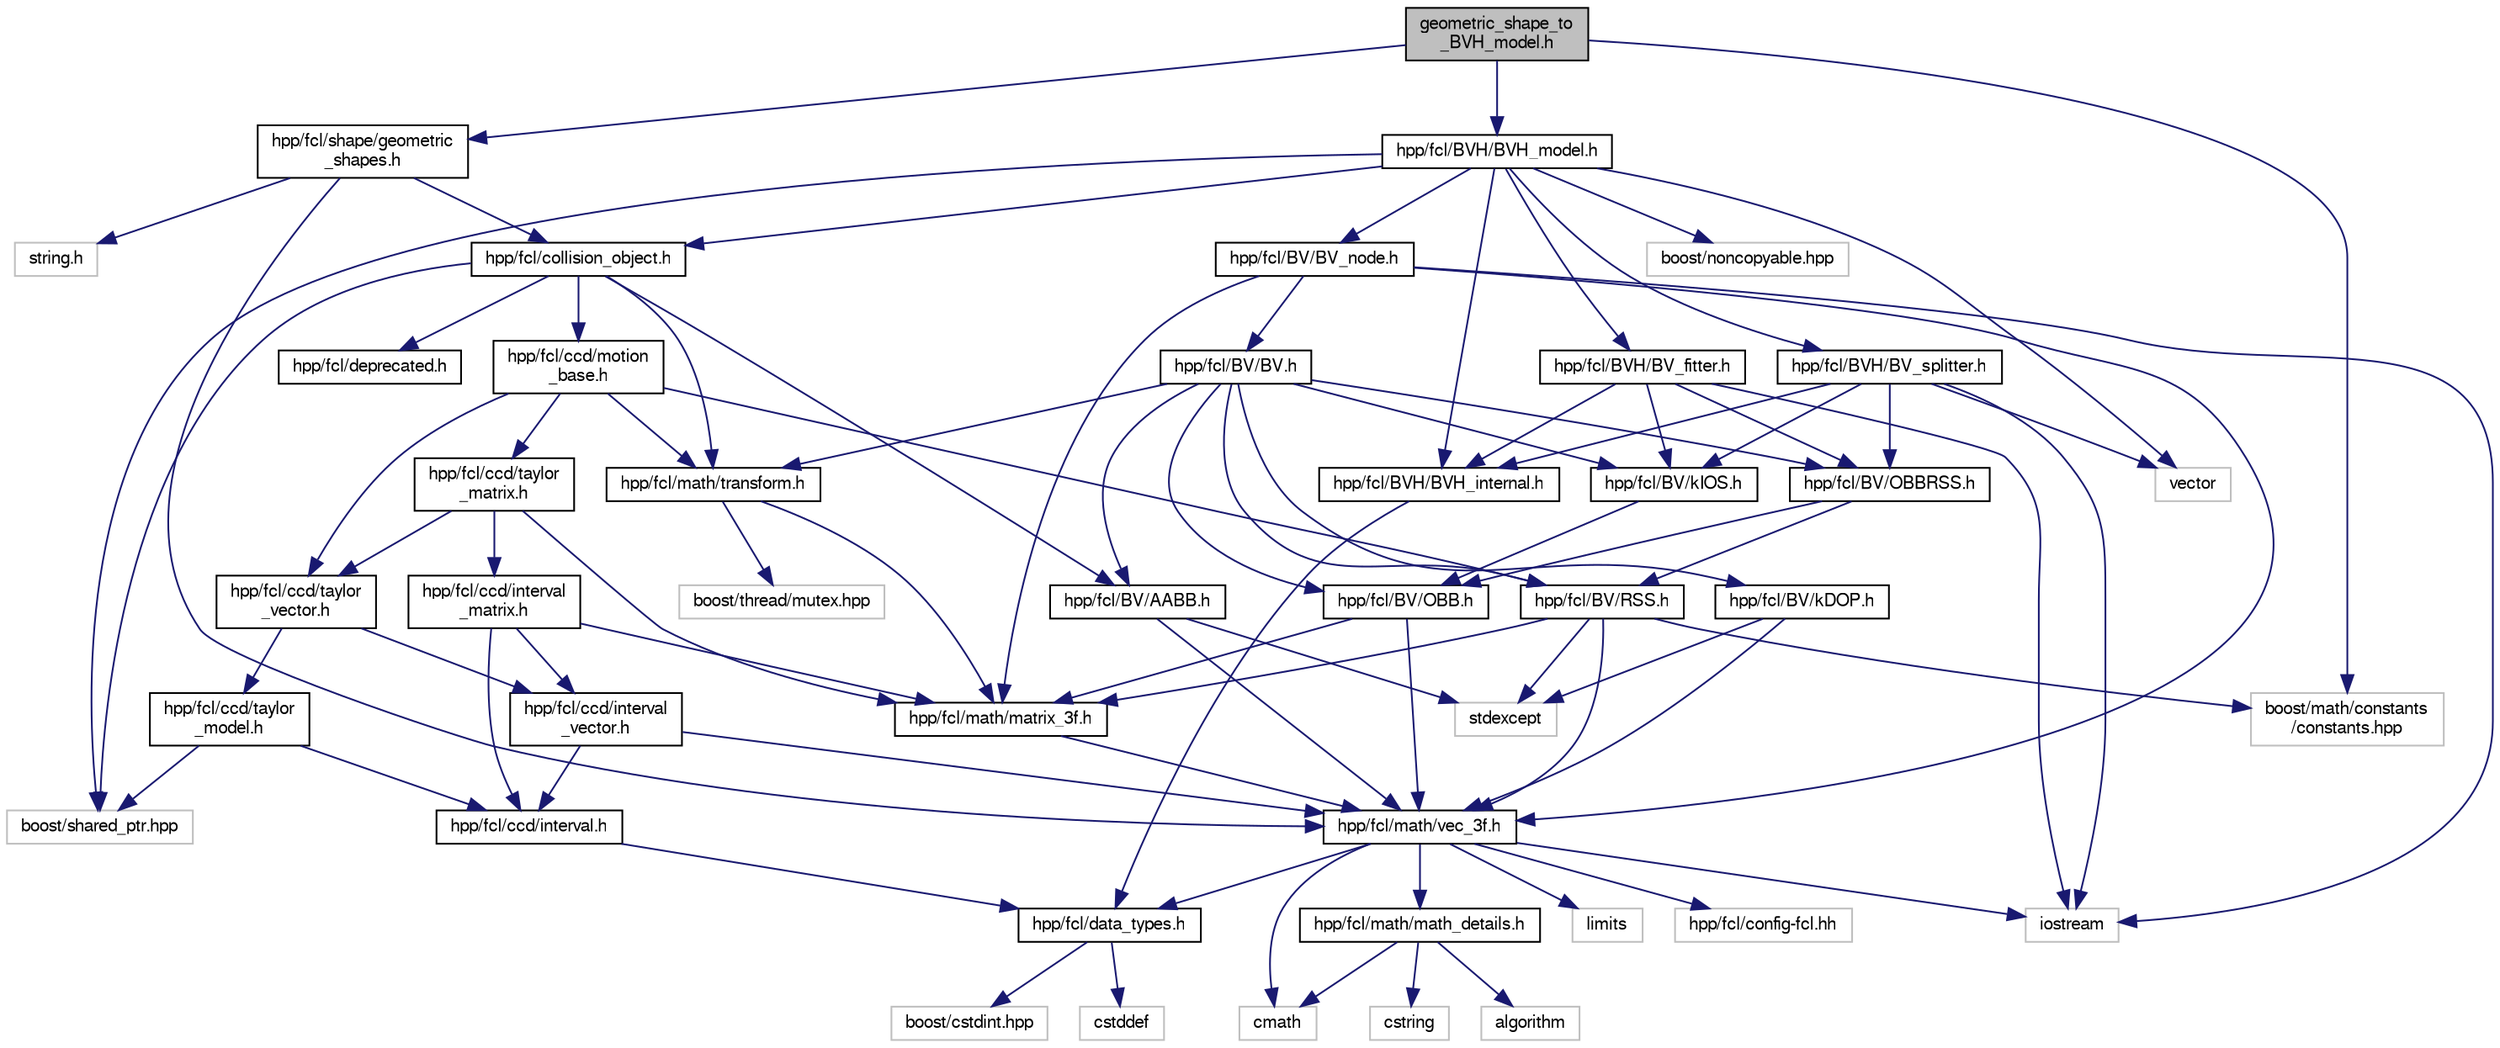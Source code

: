 digraph "geometric_shape_to_BVH_model.h"
{
  edge [fontname="FreeSans",fontsize="10",labelfontname="FreeSans",labelfontsize="10"];
  node [fontname="FreeSans",fontsize="10",shape=record];
  Node1 [label="geometric_shape_to\l_BVH_model.h",height=0.2,width=0.4,color="black", fillcolor="grey75", style="filled" fontcolor="black"];
  Node1 -> Node2 [color="midnightblue",fontsize="10",style="solid",fontname="FreeSans"];
  Node2 [label="hpp/fcl/shape/geometric\l_shapes.h",height=0.2,width=0.4,color="black", fillcolor="white", style="filled",URL="$a00261.html"];
  Node2 -> Node3 [color="midnightblue",fontsize="10",style="solid",fontname="FreeSans"];
  Node3 [label="hpp/fcl/collision_object.h",height=0.2,width=0.4,color="black", fillcolor="white", style="filled",URL="$a00249.html"];
  Node3 -> Node4 [color="midnightblue",fontsize="10",style="solid",fontname="FreeSans"];
  Node4 [label="hpp/fcl/deprecated.h",height=0.2,width=0.4,color="black", fillcolor="white", style="filled",URL="$a00253.html"];
  Node3 -> Node5 [color="midnightblue",fontsize="10",style="solid",fontname="FreeSans"];
  Node5 [label="hpp/fcl/BV/AABB.h",height=0.2,width=0.4,color="black", fillcolor="white", style="filled",URL="$a00226.html"];
  Node5 -> Node6 [color="midnightblue",fontsize="10",style="solid",fontname="FreeSans"];
  Node6 [label="stdexcept",height=0.2,width=0.4,color="grey75", fillcolor="white", style="filled"];
  Node5 -> Node7 [color="midnightblue",fontsize="10",style="solid",fontname="FreeSans"];
  Node7 [label="hpp/fcl/math/vec_3f.h",height=0.2,width=0.4,color="black", fillcolor="white", style="filled",URL="$a00318.html"];
  Node7 -> Node8 [color="midnightblue",fontsize="10",style="solid",fontname="FreeSans"];
  Node8 [label="hpp/fcl/config-fcl.hh",height=0.2,width=0.4,color="grey75", fillcolor="white", style="filled"];
  Node7 -> Node9 [color="midnightblue",fontsize="10",style="solid",fontname="FreeSans"];
  Node9 [label="hpp/fcl/data_types.h",height=0.2,width=0.4,color="black", fillcolor="white", style="filled",URL="$a00252.html"];
  Node9 -> Node10 [color="midnightblue",fontsize="10",style="solid",fontname="FreeSans"];
  Node10 [label="cstddef",height=0.2,width=0.4,color="grey75", fillcolor="white", style="filled"];
  Node9 -> Node11 [color="midnightblue",fontsize="10",style="solid",fontname="FreeSans"];
  Node11 [label="boost/cstdint.hpp",height=0.2,width=0.4,color="grey75", fillcolor="white", style="filled"];
  Node7 -> Node12 [color="midnightblue",fontsize="10",style="solid",fontname="FreeSans"];
  Node12 [label="hpp/fcl/math/math_details.h",height=0.2,width=0.4,color="black", fillcolor="white", style="filled",URL="$a00283.html"];
  Node12 -> Node13 [color="midnightblue",fontsize="10",style="solid",fontname="FreeSans"];
  Node13 [label="cmath",height=0.2,width=0.4,color="grey75", fillcolor="white", style="filled"];
  Node12 -> Node14 [color="midnightblue",fontsize="10",style="solid",fontname="FreeSans"];
  Node14 [label="algorithm",height=0.2,width=0.4,color="grey75", fillcolor="white", style="filled"];
  Node12 -> Node15 [color="midnightblue",fontsize="10",style="solid",fontname="FreeSans"];
  Node15 [label="cstring",height=0.2,width=0.4,color="grey75", fillcolor="white", style="filled"];
  Node7 -> Node13 [color="midnightblue",fontsize="10",style="solid",fontname="FreeSans"];
  Node7 -> Node16 [color="midnightblue",fontsize="10",style="solid",fontname="FreeSans"];
  Node16 [label="iostream",height=0.2,width=0.4,color="grey75", fillcolor="white", style="filled"];
  Node7 -> Node17 [color="midnightblue",fontsize="10",style="solid",fontname="FreeSans"];
  Node17 [label="limits",height=0.2,width=0.4,color="grey75", fillcolor="white", style="filled"];
  Node3 -> Node18 [color="midnightblue",fontsize="10",style="solid",fontname="FreeSans"];
  Node18 [label="hpp/fcl/math/transform.h",height=0.2,width=0.4,color="black", fillcolor="white", style="filled",URL="$a00310.html"];
  Node18 -> Node19 [color="midnightblue",fontsize="10",style="solid",fontname="FreeSans"];
  Node19 [label="hpp/fcl/math/matrix_3f.h",height=0.2,width=0.4,color="black", fillcolor="white", style="filled",URL="$a00285.html"];
  Node19 -> Node7 [color="midnightblue",fontsize="10",style="solid",fontname="FreeSans"];
  Node18 -> Node20 [color="midnightblue",fontsize="10",style="solid",fontname="FreeSans"];
  Node20 [label="boost/thread/mutex.hpp",height=0.2,width=0.4,color="grey75", fillcolor="white", style="filled"];
  Node3 -> Node21 [color="midnightblue",fontsize="10",style="solid",fontname="FreeSans"];
  Node21 [label="hpp/fcl/ccd/motion\l_base.h",height=0.2,width=0.4,color="black", fillcolor="white", style="filled",URL="$a00290.html"];
  Node21 -> Node18 [color="midnightblue",fontsize="10",style="solid",fontname="FreeSans"];
  Node21 -> Node22 [color="midnightblue",fontsize="10",style="solid",fontname="FreeSans"];
  Node22 [label="hpp/fcl/ccd/taylor\l_matrix.h",height=0.2,width=0.4,color="black", fillcolor="white", style="filled",URL="$a00307.html"];
  Node22 -> Node19 [color="midnightblue",fontsize="10",style="solid",fontname="FreeSans"];
  Node22 -> Node23 [color="midnightblue",fontsize="10",style="solid",fontname="FreeSans"];
  Node23 [label="hpp/fcl/ccd/taylor\l_vector.h",height=0.2,width=0.4,color="black", fillcolor="white", style="filled",URL="$a00309.html"];
  Node23 -> Node24 [color="midnightblue",fontsize="10",style="solid",fontname="FreeSans"];
  Node24 [label="hpp/fcl/ccd/interval\l_vector.h",height=0.2,width=0.4,color="black", fillcolor="white", style="filled",URL="$a00276.html"];
  Node24 -> Node25 [color="midnightblue",fontsize="10",style="solid",fontname="FreeSans"];
  Node25 [label="hpp/fcl/ccd/interval.h",height=0.2,width=0.4,color="black", fillcolor="white", style="filled",URL="$a00273.html"];
  Node25 -> Node9 [color="midnightblue",fontsize="10",style="solid",fontname="FreeSans"];
  Node24 -> Node7 [color="midnightblue",fontsize="10",style="solid",fontname="FreeSans"];
  Node23 -> Node26 [color="midnightblue",fontsize="10",style="solid",fontname="FreeSans"];
  Node26 [label="hpp/fcl/ccd/taylor\l_model.h",height=0.2,width=0.4,color="black", fillcolor="white", style="filled",URL="$a00308.html"];
  Node26 -> Node25 [color="midnightblue",fontsize="10",style="solid",fontname="FreeSans"];
  Node26 -> Node27 [color="midnightblue",fontsize="10",style="solid",fontname="FreeSans"];
  Node27 [label="boost/shared_ptr.hpp",height=0.2,width=0.4,color="grey75", fillcolor="white", style="filled"];
  Node22 -> Node28 [color="midnightblue",fontsize="10",style="solid",fontname="FreeSans"];
  Node28 [label="hpp/fcl/ccd/interval\l_matrix.h",height=0.2,width=0.4,color="black", fillcolor="white", style="filled",URL="$a00274.html"];
  Node28 -> Node25 [color="midnightblue",fontsize="10",style="solid",fontname="FreeSans"];
  Node28 -> Node24 [color="midnightblue",fontsize="10",style="solid",fontname="FreeSans"];
  Node28 -> Node19 [color="midnightblue",fontsize="10",style="solid",fontname="FreeSans"];
  Node21 -> Node23 [color="midnightblue",fontsize="10",style="solid",fontname="FreeSans"];
  Node21 -> Node29 [color="midnightblue",fontsize="10",style="solid",fontname="FreeSans"];
  Node29 [label="hpp/fcl/BV/RSS.h",height=0.2,width=0.4,color="black", fillcolor="white", style="filled",URL="$a00302.html"];
  Node29 -> Node6 [color="midnightblue",fontsize="10",style="solid",fontname="FreeSans"];
  Node29 -> Node7 [color="midnightblue",fontsize="10",style="solid",fontname="FreeSans"];
  Node29 -> Node19 [color="midnightblue",fontsize="10",style="solid",fontname="FreeSans"];
  Node29 -> Node30 [color="midnightblue",fontsize="10",style="solid",fontname="FreeSans"];
  Node30 [label="boost/math/constants\l/constants.hpp",height=0.2,width=0.4,color="grey75", fillcolor="white", style="filled"];
  Node3 -> Node27 [color="midnightblue",fontsize="10",style="solid",fontname="FreeSans"];
  Node2 -> Node7 [color="midnightblue",fontsize="10",style="solid",fontname="FreeSans"];
  Node2 -> Node31 [color="midnightblue",fontsize="10",style="solid",fontname="FreeSans"];
  Node31 [label="string.h",height=0.2,width=0.4,color="grey75", fillcolor="white", style="filled"];
  Node1 -> Node32 [color="midnightblue",fontsize="10",style="solid",fontname="FreeSans"];
  Node32 [label="hpp/fcl/BVH/BVH_model.h",height=0.2,width=0.4,color="black", fillcolor="white", style="filled",URL="$a00242.html"];
  Node32 -> Node3 [color="midnightblue",fontsize="10",style="solid",fontname="FreeSans"];
  Node32 -> Node33 [color="midnightblue",fontsize="10",style="solid",fontname="FreeSans"];
  Node33 [label="hpp/fcl/BVH/BVH_internal.h",height=0.2,width=0.4,color="black", fillcolor="white", style="filled",URL="$a00241.html"];
  Node33 -> Node9 [color="midnightblue",fontsize="10",style="solid",fontname="FreeSans"];
  Node32 -> Node34 [color="midnightblue",fontsize="10",style="solid",fontname="FreeSans"];
  Node34 [label="hpp/fcl/BV/BV_node.h",height=0.2,width=0.4,color="black", fillcolor="white", style="filled",URL="$a00238.html"];
  Node34 -> Node7 [color="midnightblue",fontsize="10",style="solid",fontname="FreeSans"];
  Node34 -> Node19 [color="midnightblue",fontsize="10",style="solid",fontname="FreeSans"];
  Node34 -> Node35 [color="midnightblue",fontsize="10",style="solid",fontname="FreeSans"];
  Node35 [label="hpp/fcl/BV/BV.h",height=0.2,width=0.4,color="black", fillcolor="white", style="filled",URL="$a00236.html"];
  Node35 -> Node36 [color="midnightblue",fontsize="10",style="solid",fontname="FreeSans"];
  Node36 [label="hpp/fcl/BV/kDOP.h",height=0.2,width=0.4,color="black", fillcolor="white", style="filled",URL="$a00279.html"];
  Node36 -> Node6 [color="midnightblue",fontsize="10",style="solid",fontname="FreeSans"];
  Node36 -> Node7 [color="midnightblue",fontsize="10",style="solid",fontname="FreeSans"];
  Node35 -> Node5 [color="midnightblue",fontsize="10",style="solid",fontname="FreeSans"];
  Node35 -> Node37 [color="midnightblue",fontsize="10",style="solid",fontname="FreeSans"];
  Node37 [label="hpp/fcl/BV/OBB.h",height=0.2,width=0.4,color="black", fillcolor="white", style="filled",URL="$a00297.html"];
  Node37 -> Node7 [color="midnightblue",fontsize="10",style="solid",fontname="FreeSans"];
  Node37 -> Node19 [color="midnightblue",fontsize="10",style="solid",fontname="FreeSans"];
  Node35 -> Node29 [color="midnightblue",fontsize="10",style="solid",fontname="FreeSans"];
  Node35 -> Node38 [color="midnightblue",fontsize="10",style="solid",fontname="FreeSans"];
  Node38 [label="hpp/fcl/BV/OBBRSS.h",height=0.2,width=0.4,color="black", fillcolor="white", style="filled",URL="$a00299.html"];
  Node38 -> Node37 [color="midnightblue",fontsize="10",style="solid",fontname="FreeSans"];
  Node38 -> Node29 [color="midnightblue",fontsize="10",style="solid",fontname="FreeSans"];
  Node35 -> Node39 [color="midnightblue",fontsize="10",style="solid",fontname="FreeSans"];
  Node39 [label="hpp/fcl/BV/kIOS.h",height=0.2,width=0.4,color="black", fillcolor="white", style="filled",URL="$a00280.html"];
  Node39 -> Node37 [color="midnightblue",fontsize="10",style="solid",fontname="FreeSans"];
  Node35 -> Node18 [color="midnightblue",fontsize="10",style="solid",fontname="FreeSans"];
  Node34 -> Node16 [color="midnightblue",fontsize="10",style="solid",fontname="FreeSans"];
  Node32 -> Node40 [color="midnightblue",fontsize="10",style="solid",fontname="FreeSans"];
  Node40 [label="hpp/fcl/BVH/BV_splitter.h",height=0.2,width=0.4,color="black", fillcolor="white", style="filled",URL="$a00239.html"];
  Node40 -> Node33 [color="midnightblue",fontsize="10",style="solid",fontname="FreeSans"];
  Node40 -> Node39 [color="midnightblue",fontsize="10",style="solid",fontname="FreeSans"];
  Node40 -> Node38 [color="midnightblue",fontsize="10",style="solid",fontname="FreeSans"];
  Node40 -> Node41 [color="midnightblue",fontsize="10",style="solid",fontname="FreeSans"];
  Node41 [label="vector",height=0.2,width=0.4,color="grey75", fillcolor="white", style="filled"];
  Node40 -> Node16 [color="midnightblue",fontsize="10",style="solid",fontname="FreeSans"];
  Node32 -> Node42 [color="midnightblue",fontsize="10",style="solid",fontname="FreeSans"];
  Node42 [label="hpp/fcl/BVH/BV_fitter.h",height=0.2,width=0.4,color="black", fillcolor="white", style="filled",URL="$a00237.html"];
  Node42 -> Node33 [color="midnightblue",fontsize="10",style="solid",fontname="FreeSans"];
  Node42 -> Node39 [color="midnightblue",fontsize="10",style="solid",fontname="FreeSans"];
  Node42 -> Node38 [color="midnightblue",fontsize="10",style="solid",fontname="FreeSans"];
  Node42 -> Node16 [color="midnightblue",fontsize="10",style="solid",fontname="FreeSans"];
  Node32 -> Node41 [color="midnightblue",fontsize="10",style="solid",fontname="FreeSans"];
  Node32 -> Node27 [color="midnightblue",fontsize="10",style="solid",fontname="FreeSans"];
  Node32 -> Node43 [color="midnightblue",fontsize="10",style="solid",fontname="FreeSans"];
  Node43 [label="boost/noncopyable.hpp",height=0.2,width=0.4,color="grey75", fillcolor="white", style="filled"];
  Node1 -> Node30 [color="midnightblue",fontsize="10",style="solid",fontname="FreeSans"];
}
